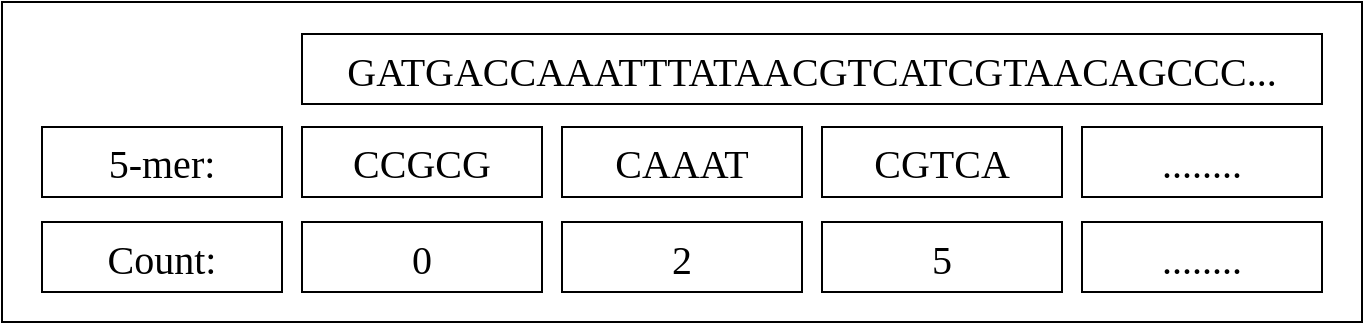 <mxfile version="13.1.8" type="device"><diagram id="n9x4iJoaVFcXZ1ohVc4R" name="Page-1"><mxGraphModel dx="1167" dy="590" grid="1" gridSize="10" guides="1" tooltips="1" connect="1" arrows="1" fold="1" page="1" pageScale="1" pageWidth="1169" pageHeight="827" math="0" shadow="0"><root><mxCell id="0"/><mxCell id="1" parent="0"/><mxCell id="Y-GTPzvWJoxPTxRrLMvH-1" value="" style="rounded=0;whiteSpace=wrap;html=1;" parent="1" vertex="1"><mxGeometry x="130" y="110" width="680" height="160" as="geometry"/></mxCell><mxCell id="Y-GTPzvWJoxPTxRrLMvH-2" value="" style="rounded=0;whiteSpace=wrap;html=1;" parent="1" vertex="1"><mxGeometry x="150" y="220" width="120" height="35" as="geometry"/></mxCell><mxCell id="Y-GTPzvWJoxPTxRrLMvH-3" value="" style="rounded=0;whiteSpace=wrap;html=1;" parent="1" vertex="1"><mxGeometry x="150" y="172.5" width="120" height="35" as="geometry"/></mxCell><mxCell id="Y-GTPzvWJoxPTxRrLMvH-4" value="" style="rounded=0;whiteSpace=wrap;html=1;" parent="1" vertex="1"><mxGeometry x="280" y="126" width="510" height="35" as="geometry"/></mxCell><mxCell id="Y-GTPzvWJoxPTxRrLMvH-6" value="" style="rounded=0;whiteSpace=wrap;html=1;" parent="1" vertex="1"><mxGeometry x="410" y="172.5" width="120" height="35" as="geometry"/></mxCell><mxCell id="Y-GTPzvWJoxPTxRrLMvH-7" value="" style="rounded=0;whiteSpace=wrap;html=1;" parent="1" vertex="1"><mxGeometry x="540" y="172.5" width="120" height="35" as="geometry"/></mxCell><mxCell id="Y-GTPzvWJoxPTxRrLMvH-8" value="" style="rounded=0;whiteSpace=wrap;html=1;" parent="1" vertex="1"><mxGeometry x="670" y="172.5" width="120" height="35" as="geometry"/></mxCell><mxCell id="Y-GTPzvWJoxPTxRrLMvH-9" value="" style="rounded=0;whiteSpace=wrap;html=1;" parent="1" vertex="1"><mxGeometry x="280" y="172.5" width="120" height="35" as="geometry"/></mxCell><mxCell id="Y-GTPzvWJoxPTxRrLMvH-10" value="" style="rounded=0;whiteSpace=wrap;html=1;" parent="1" vertex="1"><mxGeometry x="280" y="220" width="120" height="35" as="geometry"/></mxCell><mxCell id="Y-GTPzvWJoxPTxRrLMvH-11" value="" style="rounded=0;whiteSpace=wrap;html=1;" parent="1" vertex="1"><mxGeometry x="410" y="220" width="120" height="35" as="geometry"/></mxCell><mxCell id="Y-GTPzvWJoxPTxRrLMvH-12" value="" style="rounded=0;whiteSpace=wrap;html=1;" parent="1" vertex="1"><mxGeometry x="540" y="220" width="120" height="35" as="geometry"/></mxCell><mxCell id="Y-GTPzvWJoxPTxRrLMvH-13" value="" style="rounded=0;whiteSpace=wrap;html=1;" parent="1" vertex="1"><mxGeometry x="670" y="220" width="120" height="35" as="geometry"/></mxCell><mxCell id="Y-GTPzvWJoxPTxRrLMvH-14" value="&lt;font style=&quot;font-size: 20px;&quot;&gt;5-mer:&lt;/font&gt;" style="text;html=1;strokeColor=none;fillColor=none;align=center;verticalAlign=middle;whiteSpace=wrap;rounded=0;fontSize=20;fontFamily=Times New Roman;" parent="1" vertex="1"><mxGeometry x="180" y="175" width="60" height="30" as="geometry"/></mxCell><mxCell id="Y-GTPzvWJoxPTxRrLMvH-16" value="&lt;font style=&quot;font-size: 20px;&quot;&gt;Count:&lt;/font&gt;" style="text;html=1;strokeColor=none;fillColor=none;align=center;verticalAlign=middle;whiteSpace=wrap;rounded=0;fontSize=20;fontFamily=Times New Roman;" parent="1" vertex="1"><mxGeometry x="180" y="222.5" width="60" height="30" as="geometry"/></mxCell><mxCell id="Y-GTPzvWJoxPTxRrLMvH-17" value="&lt;font style=&quot;font-size: 20px;&quot;&gt;CCGCG&lt;/font&gt;" style="text;html=1;strokeColor=none;fillColor=none;align=center;verticalAlign=middle;whiteSpace=wrap;rounded=0;fontSize=20;fontFamily=Times New Roman;" parent="1" vertex="1"><mxGeometry x="310" y="175" width="60" height="30" as="geometry"/></mxCell><mxCell id="Y-GTPzvWJoxPTxRrLMvH-18" value="&lt;font style=&quot;font-size: 20px;&quot;&gt;CAAAT&lt;/font&gt;" style="text;html=1;strokeColor=none;fillColor=none;align=center;verticalAlign=middle;whiteSpace=wrap;rounded=0;fontSize=20;fontFamily=Times New Roman;" parent="1" vertex="1"><mxGeometry x="440" y="175" width="60" height="30" as="geometry"/></mxCell><mxCell id="Y-GTPzvWJoxPTxRrLMvH-19" value="&lt;font style=&quot;font-size: 20px;&quot;&gt;CGTCA&lt;/font&gt;" style="text;html=1;strokeColor=none;fillColor=none;align=center;verticalAlign=middle;whiteSpace=wrap;rounded=0;fontSize=20;fontFamily=Times New Roman;" parent="1" vertex="1"><mxGeometry x="570" y="175" width="60" height="30" as="geometry"/></mxCell><mxCell id="Y-GTPzvWJoxPTxRrLMvH-20" value="&lt;font style=&quot;font-size: 20px;&quot;&gt;........&lt;/font&gt;" style="text;html=1;strokeColor=none;fillColor=none;align=center;verticalAlign=middle;whiteSpace=wrap;rounded=0;fontSize=20;fontFamily=Times New Roman;" parent="1" vertex="1"><mxGeometry x="700" y="175" width="60" height="30" as="geometry"/></mxCell><mxCell id="Y-GTPzvWJoxPTxRrLMvH-21" value="&lt;font style=&quot;font-size: 20px;&quot;&gt;........&lt;/font&gt;" style="text;html=1;strokeColor=none;fillColor=none;align=center;verticalAlign=middle;whiteSpace=wrap;rounded=0;fontSize=20;fontFamily=Times New Roman;" parent="1" vertex="1"><mxGeometry x="700" y="222.5" width="60" height="30" as="geometry"/></mxCell><mxCell id="Y-GTPzvWJoxPTxRrLMvH-22" value="&lt;font style=&quot;font-size: 20px;&quot;&gt;5&lt;/font&gt;" style="text;html=1;strokeColor=none;fillColor=none;align=center;verticalAlign=middle;whiteSpace=wrap;rounded=0;fontSize=20;fontFamily=Times New Roman;" parent="1" vertex="1"><mxGeometry x="570" y="222.5" width="60" height="30" as="geometry"/></mxCell><mxCell id="Y-GTPzvWJoxPTxRrLMvH-23" value="&lt;font style=&quot;font-size: 20px;&quot;&gt;2&lt;/font&gt;" style="text;html=1;strokeColor=none;fillColor=none;align=center;verticalAlign=middle;whiteSpace=wrap;rounded=0;fontSize=20;fontFamily=Times New Roman;" parent="1" vertex="1"><mxGeometry x="440" y="222.5" width="60" height="30" as="geometry"/></mxCell><mxCell id="Y-GTPzvWJoxPTxRrLMvH-24" value="&lt;font style=&quot;font-size: 20px;&quot;&gt;0&lt;/font&gt;" style="text;html=1;strokeColor=none;fillColor=none;align=center;verticalAlign=middle;whiteSpace=wrap;rounded=0;fontSize=20;fontFamily=Times New Roman;" parent="1" vertex="1"><mxGeometry x="310" y="222.5" width="60" height="30" as="geometry"/></mxCell><mxCell id="Y-GTPzvWJoxPTxRrLMvH-25" value="&lt;font style=&quot;font-size: 20px;&quot;&gt;GATGACCAAATTTATAACGTCATCGTAACAGCCC...&lt;/font&gt;" style="text;html=1;strokeColor=none;fillColor=none;align=center;verticalAlign=middle;whiteSpace=wrap;rounded=0;fontFamily=Times New Roman;fontSize=20;" parent="1" vertex="1"><mxGeometry x="290" y="128.5" width="490" height="30" as="geometry"/></mxCell></root></mxGraphModel></diagram></mxfile>